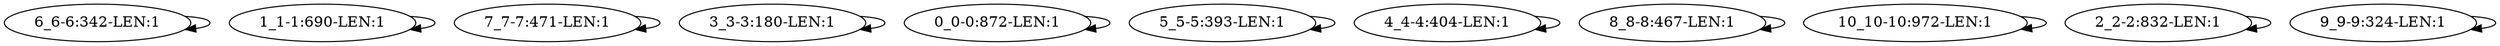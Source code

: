 digraph G {
    "6_6-6:342-LEN:1" -> "6_6-6:342-LEN:1";
    "1_1-1:690-LEN:1" -> "1_1-1:690-LEN:1";
    "7_7-7:471-LEN:1" -> "7_7-7:471-LEN:1";
    "3_3-3:180-LEN:1" -> "3_3-3:180-LEN:1";
    "0_0-0:872-LEN:1" -> "0_0-0:872-LEN:1";
    "5_5-5:393-LEN:1" -> "5_5-5:393-LEN:1";
    "4_4-4:404-LEN:1" -> "4_4-4:404-LEN:1";
    "8_8-8:467-LEN:1" -> "8_8-8:467-LEN:1";
    "10_10-10:972-LEN:1" -> "10_10-10:972-LEN:1";
    "2_2-2:832-LEN:1" -> "2_2-2:832-LEN:1";
    "9_9-9:324-LEN:1" -> "9_9-9:324-LEN:1";
}

